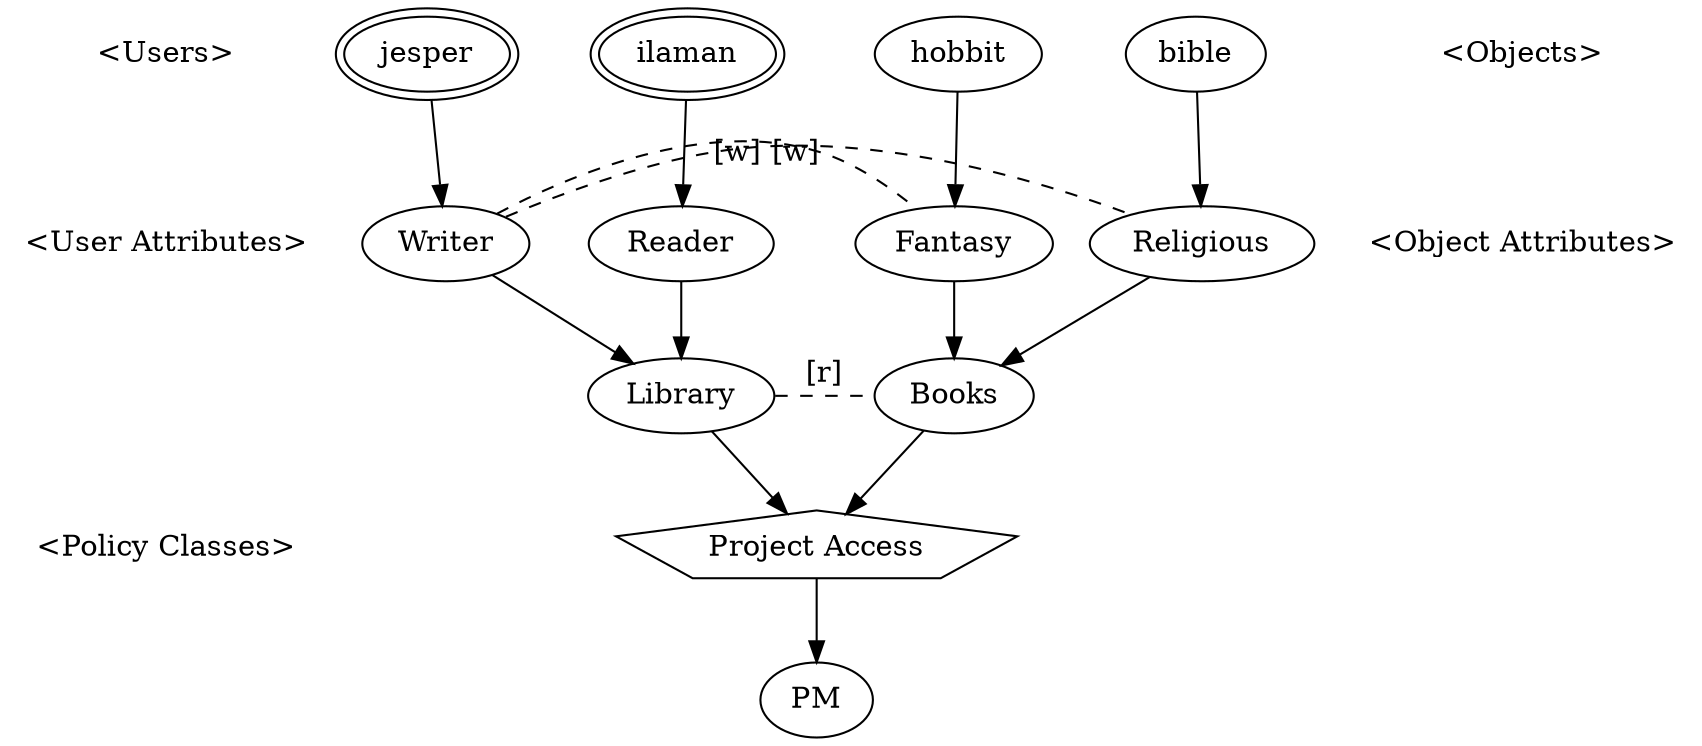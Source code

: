 strict digraph "test_policy_book" {
  node [shape=none]
  APC [label="",width=0,height=0];
  "<Users>"->"<User Attributes>" [arrowhead=none,style=invis];
  "<User Attributes>"->APC [arrowhead=none,style=invis];
  APC->"<Policy Classes>" [arrowhead=none,style=invis];
  node [shape=ellipse]
  jesper [peripheries=2];  ilaman [peripheries=2];
  hobbit;  bible;
  jesper -> Writer;
  ilaman -> Reader;
  hobbit -> Fantasy;
  bible -> Religious;
  Writer -> Library;
  Reader -> Library;
  Fantasy -> Books;
  Religious -> Books;
  Library -> "Project Access";
  Books -> "Project Access";
  "Project Access" -> PM;
  Writer -> Fantasy [constraint=false,label="[w]",style=dashed,arrowhead=none];
  Writer -> Religious [constraint=false,label="[w]",style=dashed,arrowhead=none];
  Library -> Books [constraint=false,label="[r]",style=dashed,arrowhead=none];
  { rank=same; jesper ilaman hobbit bible }
  { rank=same; Writer Reader Fantasy Religious }
  { rank=same; Library Books }
  subgraph user_dag {
    subgraph u_nodes {
      jesper; ilaman; 
      jesper->ilaman [style=invis];
    }
    subgraph ua_nodes {
      Writer; Reader; Library; 
    }
  }
  subgraph object_dag {
    subgraph o_nodes {
      hobbit; bible; 
      hobbit->bible [style=invis];
    }
    subgraph oa_nodes {
      Fantasy; Religious; Books; 
    }
  }
  subgraph pc_nodes {
    "Project Access" [shape=polygon,sides=5];
  }
  node [shape=none]
  "<Objects>"->"<Object Attributes>" [arrowhead=none,style=invis]
}
